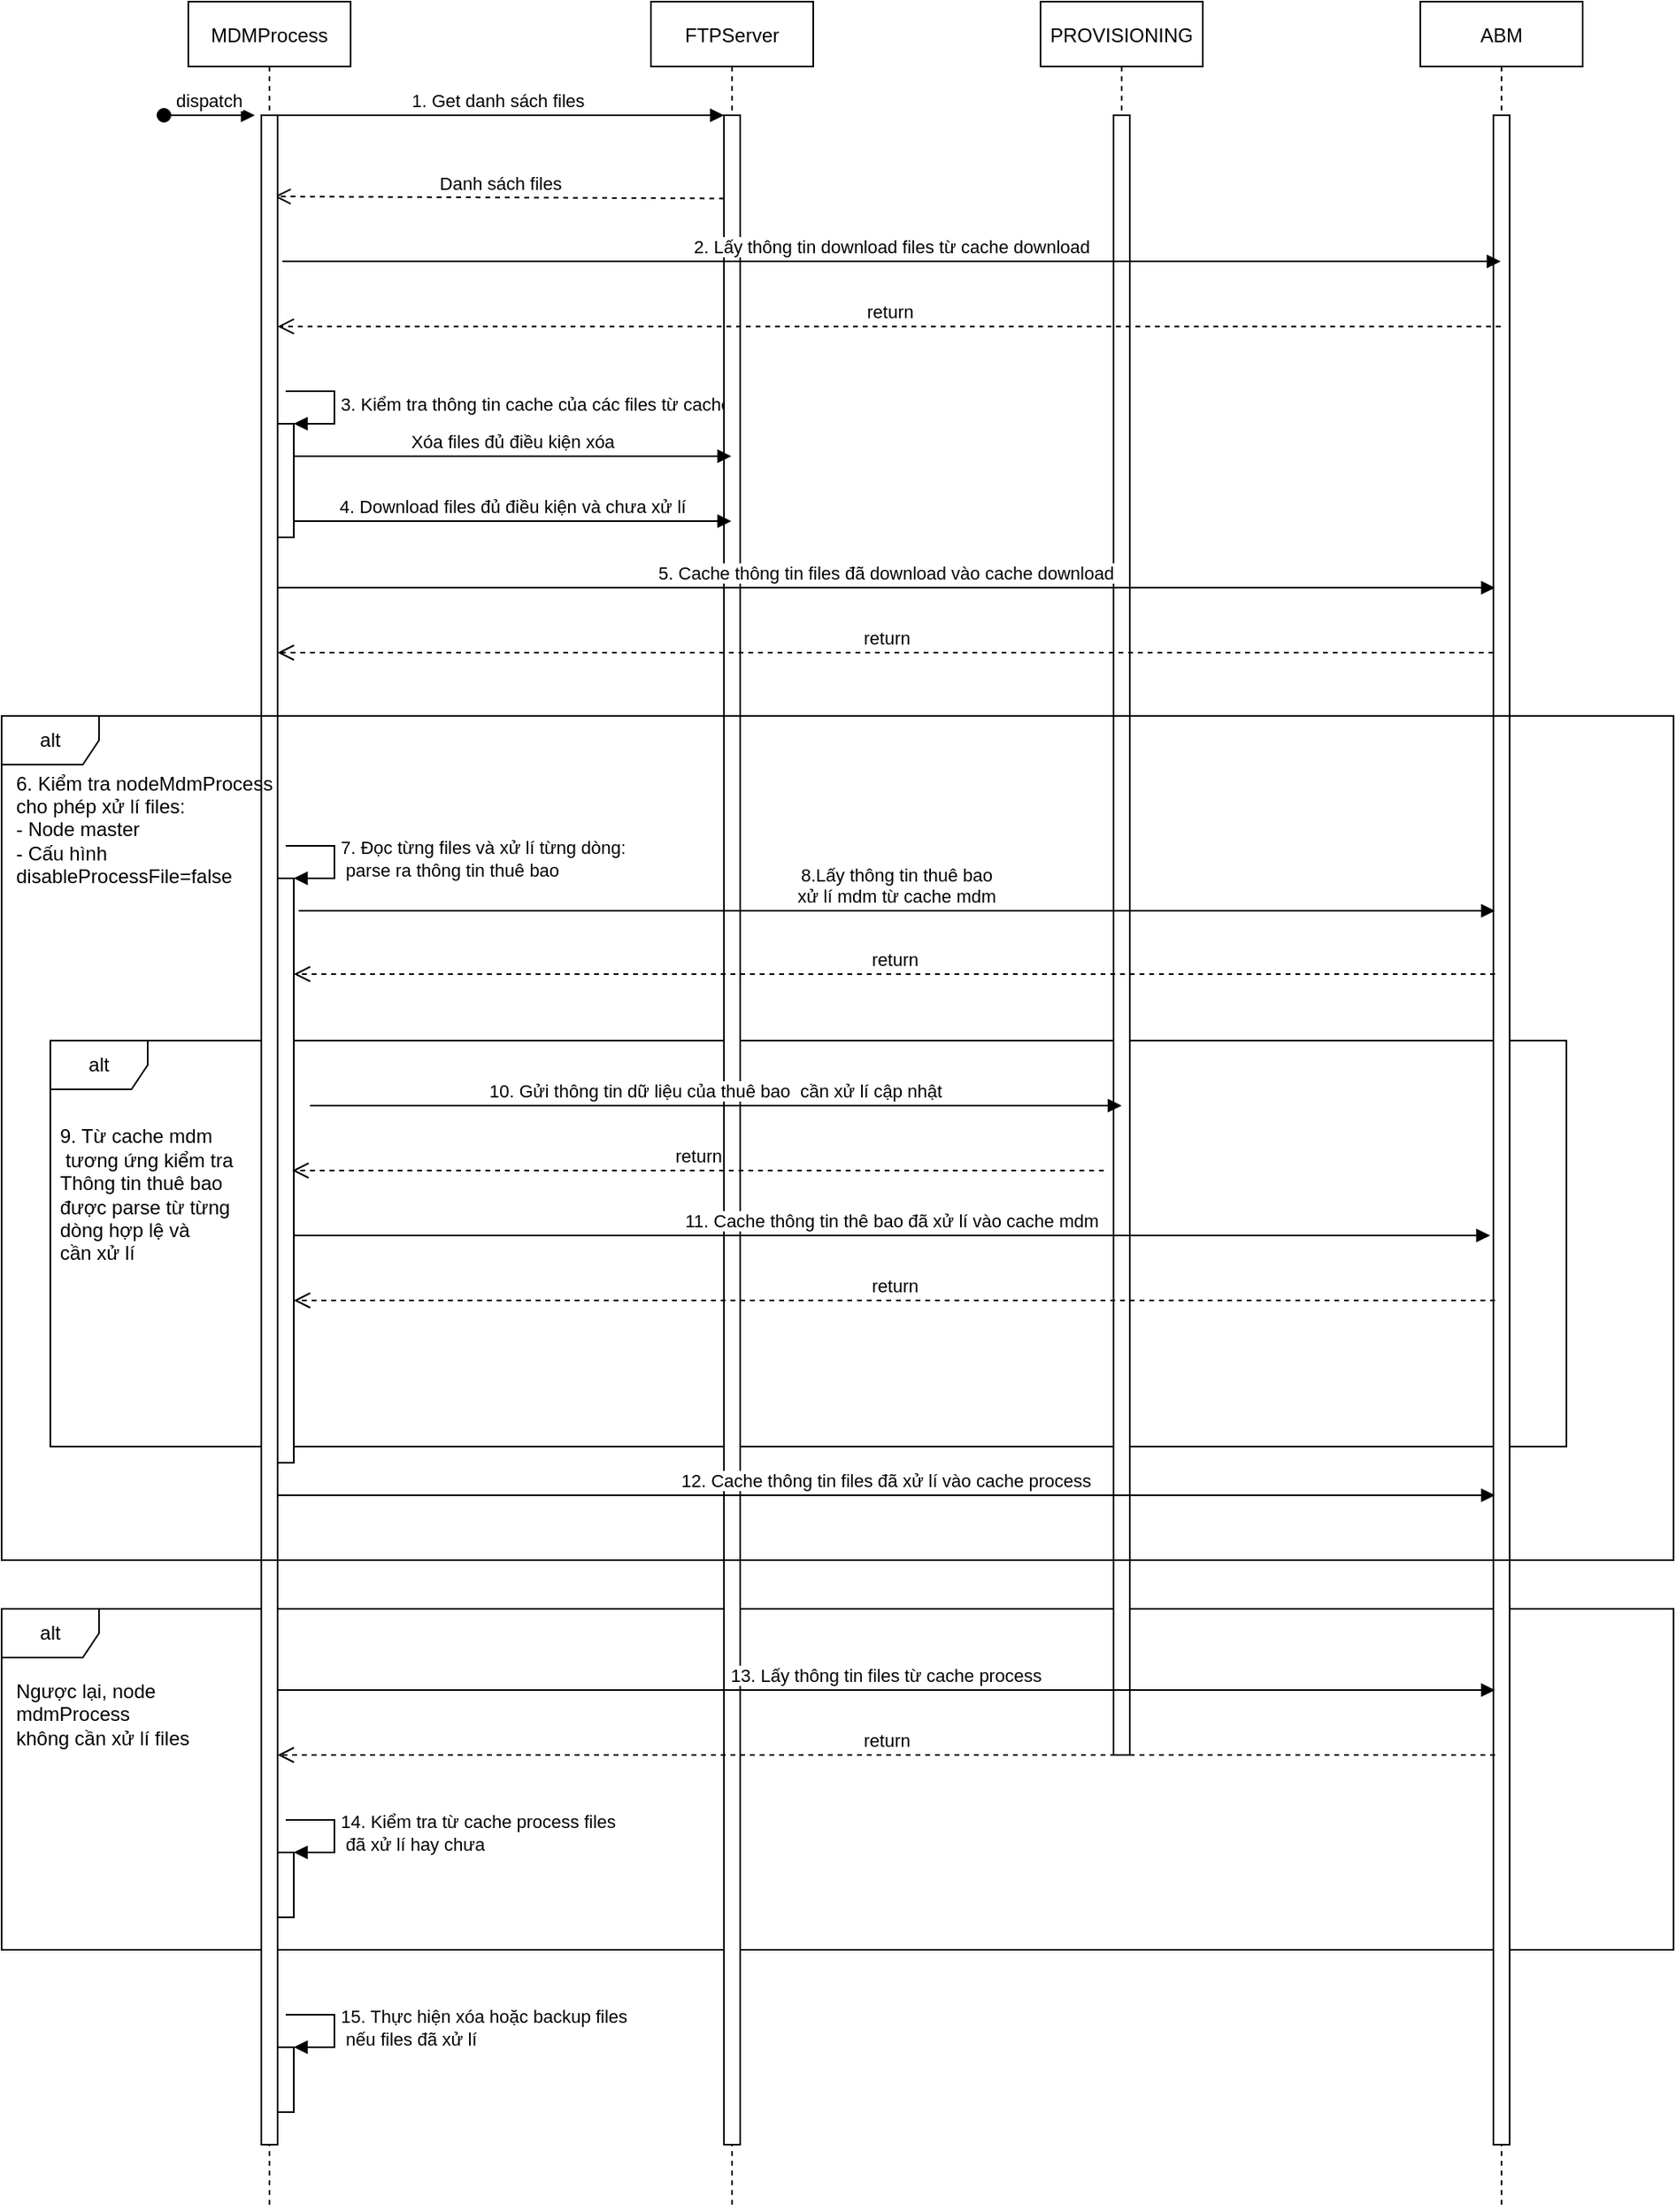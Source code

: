 <mxfile version="16.6.6" type="github">
  <diagram id="kgpKYQtTHZ0yAKxKKP6v" name="Page-1">
    <mxGraphModel dx="1422" dy="705" grid="1" gridSize="10" guides="1" tooltips="1" connect="1" arrows="1" fold="1" page="1" pageScale="1" pageWidth="850" pageHeight="1100" math="0" shadow="0">
      <root>
        <mxCell id="0" />
        <mxCell id="1" parent="0" />
        <mxCell id="vtGTpBDvWuEMaTytRT3X-57" value="alt" style="shape=umlFrame;whiteSpace=wrap;html=1;" vertex="1" parent="1">
          <mxGeometry y="1070" width="1030" height="210" as="geometry" />
        </mxCell>
        <mxCell id="vtGTpBDvWuEMaTytRT3X-53" value="alt" style="shape=umlFrame;whiteSpace=wrap;html=1;" vertex="1" parent="1">
          <mxGeometry x="30" y="720" width="934" height="250" as="geometry" />
        </mxCell>
        <mxCell id="3nuBFxr9cyL0pnOWT2aG-1" value="MDMProcess" style="shape=umlLifeline;perimeter=lifelinePerimeter;container=1;collapsible=0;recursiveResize=0;rounded=0;shadow=0;strokeWidth=1;" parent="1" vertex="1">
          <mxGeometry x="115" y="80" width="100" height="1360" as="geometry" />
        </mxCell>
        <mxCell id="3nuBFxr9cyL0pnOWT2aG-3" value="dispatch" style="verticalAlign=bottom;startArrow=oval;endArrow=block;startSize=8;shadow=0;strokeWidth=1;" parent="3nuBFxr9cyL0pnOWT2aG-1" edge="1">
          <mxGeometry relative="1" as="geometry">
            <mxPoint x="-15" y="70" as="sourcePoint" />
            <mxPoint x="41" y="70" as="targetPoint" />
          </mxGeometry>
        </mxCell>
        <mxCell id="vtGTpBDvWuEMaTytRT3X-18" value="Danh sách files" style="html=1;verticalAlign=bottom;endArrow=open;dashed=1;endSize=8;rounded=0;exitX=0;exitY=0.041;exitDx=0;exitDy=0;exitPerimeter=0;" edge="1" parent="3nuBFxr9cyL0pnOWT2aG-1" source="3nuBFxr9cyL0pnOWT2aG-6">
          <mxGeometry relative="1" as="geometry">
            <mxPoint x="335" y="120" as="sourcePoint" />
            <mxPoint x="53" y="120" as="targetPoint" />
          </mxGeometry>
        </mxCell>
        <mxCell id="3nuBFxr9cyL0pnOWT2aG-2" value="" style="points=[];perimeter=orthogonalPerimeter;rounded=0;shadow=0;strokeWidth=1;" parent="3nuBFxr9cyL0pnOWT2aG-1" vertex="1">
          <mxGeometry x="45" y="70" width="10" height="1250" as="geometry" />
        </mxCell>
        <mxCell id="vtGTpBDvWuEMaTytRT3X-31" value="" style="html=1;points=[];perimeter=orthogonalPerimeter;" vertex="1" parent="3nuBFxr9cyL0pnOWT2aG-1">
          <mxGeometry x="55" y="260" width="10" height="70" as="geometry" />
        </mxCell>
        <mxCell id="vtGTpBDvWuEMaTytRT3X-32" value="3. Kiểm tra thông tin cache của các files từ cache" style="edgeStyle=orthogonalEdgeStyle;html=1;align=left;spacingLeft=2;endArrow=block;rounded=0;entryX=1;entryY=0;" edge="1" target="vtGTpBDvWuEMaTytRT3X-31" parent="3nuBFxr9cyL0pnOWT2aG-1">
          <mxGeometry relative="1" as="geometry">
            <mxPoint x="60" y="240" as="sourcePoint" />
            <Array as="points">
              <mxPoint x="90" y="240" />
            </Array>
          </mxGeometry>
        </mxCell>
        <mxCell id="vtGTpBDvWuEMaTytRT3X-63" value="" style="html=1;points=[];perimeter=orthogonalPerimeter;" vertex="1" parent="3nuBFxr9cyL0pnOWT2aG-1">
          <mxGeometry x="55" y="1140" width="10" height="40" as="geometry" />
        </mxCell>
        <mxCell id="vtGTpBDvWuEMaTytRT3X-64" value="14. Kiểm tra từ cache process files&lt;br&gt;&amp;nbsp;đã xử lí hay chưa" style="edgeStyle=orthogonalEdgeStyle;html=1;align=left;spacingLeft=2;endArrow=block;rounded=0;entryX=1;entryY=0;" edge="1" target="vtGTpBDvWuEMaTytRT3X-63" parent="3nuBFxr9cyL0pnOWT2aG-1">
          <mxGeometry relative="1" as="geometry">
            <mxPoint x="60" y="1120" as="sourcePoint" />
            <Array as="points">
              <mxPoint x="90" y="1120" />
            </Array>
          </mxGeometry>
        </mxCell>
        <mxCell id="vtGTpBDvWuEMaTytRT3X-66" value="" style="html=1;points=[];perimeter=orthogonalPerimeter;" vertex="1" parent="3nuBFxr9cyL0pnOWT2aG-1">
          <mxGeometry x="55" y="1260" width="10" height="40" as="geometry" />
        </mxCell>
        <mxCell id="vtGTpBDvWuEMaTytRT3X-67" value="15. Thực hiện xóa hoặc backup files&lt;br&gt;&amp;nbsp;nếu files đã xử lí" style="edgeStyle=orthogonalEdgeStyle;html=1;align=left;spacingLeft=2;endArrow=block;rounded=0;entryX=1;entryY=0;" edge="1" parent="3nuBFxr9cyL0pnOWT2aG-1" target="vtGTpBDvWuEMaTytRT3X-66">
          <mxGeometry relative="1" as="geometry">
            <mxPoint x="60" y="1240" as="sourcePoint" />
            <Array as="points">
              <mxPoint x="90" y="1240" />
            </Array>
          </mxGeometry>
        </mxCell>
        <mxCell id="3nuBFxr9cyL0pnOWT2aG-5" value="FTPServer" style="shape=umlLifeline;perimeter=lifelinePerimeter;container=1;collapsible=0;recursiveResize=0;rounded=0;shadow=0;strokeWidth=1;" parent="1" vertex="1">
          <mxGeometry x="400" y="80" width="100" height="1360" as="geometry" />
        </mxCell>
        <mxCell id="3nuBFxr9cyL0pnOWT2aG-6" value="" style="points=[];perimeter=orthogonalPerimeter;rounded=0;shadow=0;strokeWidth=1;" parent="3nuBFxr9cyL0pnOWT2aG-5" vertex="1">
          <mxGeometry x="45" y="70" width="10" height="1250" as="geometry" />
        </mxCell>
        <mxCell id="3nuBFxr9cyL0pnOWT2aG-8" value="1. Get danh sách files " style="verticalAlign=bottom;endArrow=block;entryX=0;entryY=0;shadow=0;strokeWidth=1;" parent="1" source="3nuBFxr9cyL0pnOWT2aG-2" target="3nuBFxr9cyL0pnOWT2aG-6" edge="1">
          <mxGeometry relative="1" as="geometry">
            <mxPoint x="275" y="160" as="sourcePoint" />
          </mxGeometry>
        </mxCell>
        <mxCell id="vtGTpBDvWuEMaTytRT3X-3" value="PROVISIONING" style="shape=umlLifeline;perimeter=lifelinePerimeter;container=1;collapsible=0;recursiveResize=0;rounded=0;shadow=0;strokeWidth=1;" vertex="1" parent="1">
          <mxGeometry x="640" y="80" width="100" height="1080" as="geometry" />
        </mxCell>
        <mxCell id="vtGTpBDvWuEMaTytRT3X-19" value="" style="points=[];perimeter=orthogonalPerimeter;rounded=0;shadow=0;strokeWidth=1;" vertex="1" parent="vtGTpBDvWuEMaTytRT3X-3">
          <mxGeometry x="45" y="70" width="10" height="1010" as="geometry" />
        </mxCell>
        <mxCell id="vtGTpBDvWuEMaTytRT3X-5" value="ABM" style="shape=umlLifeline;perimeter=lifelinePerimeter;container=1;collapsible=0;recursiveResize=0;rounded=0;shadow=0;strokeWidth=1;" vertex="1" parent="1">
          <mxGeometry x="874" y="80" width="100" height="1360" as="geometry" />
        </mxCell>
        <mxCell id="vtGTpBDvWuEMaTytRT3X-6" value="" style="points=[];perimeter=orthogonalPerimeter;rounded=0;shadow=0;strokeWidth=1;" vertex="1" parent="vtGTpBDvWuEMaTytRT3X-5">
          <mxGeometry x="45" y="70" width="10" height="1250" as="geometry" />
        </mxCell>
        <mxCell id="vtGTpBDvWuEMaTytRT3X-16" value="2. Lấy thông tin download files từ cache download" style="verticalAlign=bottom;endArrow=block;shadow=0;strokeWidth=1;" edge="1" parent="1" target="vtGTpBDvWuEMaTytRT3X-5">
          <mxGeometry relative="1" as="geometry">
            <mxPoint x="173" y="240.0" as="sourcePoint" />
            <mxPoint x="445" y="240.0" as="targetPoint" />
          </mxGeometry>
        </mxCell>
        <mxCell id="vtGTpBDvWuEMaTytRT3X-20" value="5. Cache thông tin files đã download vào cache download" style="verticalAlign=bottom;endArrow=block;shadow=0;strokeWidth=1;" edge="1" parent="1">
          <mxGeometry relative="1" as="geometry">
            <mxPoint x="170" y="441" as="sourcePoint" />
            <mxPoint x="920" y="441" as="targetPoint" />
            <Array as="points">
              <mxPoint x="340" y="441" />
            </Array>
          </mxGeometry>
        </mxCell>
        <mxCell id="vtGTpBDvWuEMaTytRT3X-21" value="return" style="html=1;verticalAlign=bottom;endArrow=open;dashed=1;endSize=8;rounded=0;" edge="1" parent="1">
          <mxGeometry relative="1" as="geometry">
            <mxPoint x="919" y="481" as="sourcePoint" />
            <mxPoint x="170" y="481" as="targetPoint" />
          </mxGeometry>
        </mxCell>
        <mxCell id="vtGTpBDvWuEMaTytRT3X-24" value="alt" style="shape=umlFrame;whiteSpace=wrap;html=1;" vertex="1" parent="1">
          <mxGeometry y="520" width="1030" height="520" as="geometry" />
        </mxCell>
        <mxCell id="vtGTpBDvWuEMaTytRT3X-25" value="6. Kiểm tra nodeMdmProcess&amp;nbsp;&lt;br&gt;cho phép xử lí files:&amp;nbsp;&lt;br&gt;- Node master&lt;br&gt;- Cấu hình &lt;br&gt;disableProcessFile=false" style="text;html=1;align=left;verticalAlign=middle;resizable=0;points=[];autosize=1;strokeColor=none;fillColor=none;" vertex="1" parent="1">
          <mxGeometry x="7" y="550" width="180" height="80" as="geometry" />
        </mxCell>
        <mxCell id="vtGTpBDvWuEMaTytRT3X-28" value="return" style="html=1;verticalAlign=bottom;endArrow=open;dashed=1;endSize=8;rounded=0;" edge="1" parent="1" source="vtGTpBDvWuEMaTytRT3X-5">
          <mxGeometry relative="1" as="geometry">
            <mxPoint x="447" y="280.0" as="sourcePoint" />
            <mxPoint x="170" y="280.08" as="targetPoint" />
          </mxGeometry>
        </mxCell>
        <mxCell id="vtGTpBDvWuEMaTytRT3X-34" value="4. Download files đủ điều kiện và chưa xử lí" style="verticalAlign=bottom;endArrow=block;shadow=0;strokeWidth=1;" edge="1" parent="1">
          <mxGeometry relative="1" as="geometry">
            <mxPoint x="180" y="400" as="sourcePoint" />
            <mxPoint x="449.5" y="400" as="targetPoint" />
            <Array as="points">
              <mxPoint x="350" y="400" />
            </Array>
          </mxGeometry>
        </mxCell>
        <mxCell id="vtGTpBDvWuEMaTytRT3X-35" value="Xóa files đủ điều kiện xóa" style="verticalAlign=bottom;endArrow=block;shadow=0;strokeWidth=1;" edge="1" parent="1">
          <mxGeometry relative="1" as="geometry">
            <mxPoint x="180" y="360" as="sourcePoint" />
            <mxPoint x="449.5" y="360" as="targetPoint" />
            <Array as="points">
              <mxPoint x="350" y="360" />
            </Array>
          </mxGeometry>
        </mxCell>
        <mxCell id="vtGTpBDvWuEMaTytRT3X-36" value="" style="html=1;points=[];perimeter=orthogonalPerimeter;" vertex="1" parent="1">
          <mxGeometry x="170" y="620" width="10" height="360" as="geometry" />
        </mxCell>
        <mxCell id="vtGTpBDvWuEMaTytRT3X-37" value="7. Đọc từng files và xử lí từng dòng:&lt;br&gt;&amp;nbsp;parse ra thông tin thuê bao&amp;nbsp;" style="edgeStyle=orthogonalEdgeStyle;html=1;align=left;spacingLeft=2;endArrow=block;rounded=0;entryX=1;entryY=0;" edge="1" parent="1" target="vtGTpBDvWuEMaTytRT3X-36">
          <mxGeometry relative="1" as="geometry">
            <mxPoint x="175" y="600" as="sourcePoint" />
            <Array as="points">
              <mxPoint x="205" y="600" />
            </Array>
          </mxGeometry>
        </mxCell>
        <mxCell id="vtGTpBDvWuEMaTytRT3X-39" value="8.Lấy thông tin thuê bao &#xa;xử lí mdm từ cache mdm" style="verticalAlign=bottom;endArrow=block;shadow=0;strokeWidth=1;" edge="1" parent="1">
          <mxGeometry relative="1" as="geometry">
            <mxPoint x="183" y="640.0" as="sourcePoint" />
            <mxPoint x="920" y="640" as="targetPoint" />
          </mxGeometry>
        </mxCell>
        <mxCell id="vtGTpBDvWuEMaTytRT3X-40" value="return" style="html=1;verticalAlign=bottom;endArrow=open;dashed=1;endSize=8;rounded=0;" edge="1" parent="1">
          <mxGeometry relative="1" as="geometry">
            <mxPoint x="920" y="679" as="sourcePoint" />
            <mxPoint x="180" y="679" as="targetPoint" />
          </mxGeometry>
        </mxCell>
        <mxCell id="vtGTpBDvWuEMaTytRT3X-45" value="10. Gửi thông tin dữ liệu của thuê bao  cần xử lí cập nhật" style="verticalAlign=bottom;endArrow=block;shadow=0;strokeWidth=1;" edge="1" parent="1">
          <mxGeometry relative="1" as="geometry">
            <mxPoint x="190" y="760" as="sourcePoint" />
            <mxPoint x="690" y="760" as="targetPoint" />
            <Array as="points">
              <mxPoint x="370" y="760" />
              <mxPoint x="530" y="760" />
            </Array>
          </mxGeometry>
        </mxCell>
        <mxCell id="vtGTpBDvWuEMaTytRT3X-48" value="return" style="html=1;verticalAlign=bottom;endArrow=open;dashed=1;endSize=8;rounded=0;" edge="1" parent="1">
          <mxGeometry relative="1" as="geometry">
            <mxPoint x="679" y="800" as="sourcePoint" />
            <mxPoint x="179" y="800" as="targetPoint" />
          </mxGeometry>
        </mxCell>
        <mxCell id="vtGTpBDvWuEMaTytRT3X-52" value="return" style="html=1;verticalAlign=bottom;endArrow=open;dashed=1;endSize=8;rounded=0;" edge="1" parent="1">
          <mxGeometry relative="1" as="geometry">
            <mxPoint x="920" y="880" as="sourcePoint" />
            <mxPoint x="180" y="880" as="targetPoint" />
          </mxGeometry>
        </mxCell>
        <mxCell id="vtGTpBDvWuEMaTytRT3X-54" value="9. Từ cache mdm&lt;br&gt;&amp;nbsp;tương ứng kiểm tra&lt;br&gt;Thông tin thuê bao &lt;br&gt;được parse từ từng&amp;nbsp;&lt;br&gt;dòng hợp lệ và &lt;br&gt;cần xử lí" style="text;html=1;align=left;verticalAlign=middle;resizable=0;points=[];autosize=1;strokeColor=none;fillColor=none;" vertex="1" parent="1">
          <mxGeometry x="34" y="770" width="120" height="90" as="geometry" />
        </mxCell>
        <mxCell id="vtGTpBDvWuEMaTytRT3X-55" value="11. Cache thông tin thê bao đã xử lí vào cache mdm" style="verticalAlign=bottom;endArrow=block;shadow=0;strokeWidth=1;" edge="1" parent="1">
          <mxGeometry relative="1" as="geometry">
            <mxPoint x="180" y="840.0" as="sourcePoint" />
            <mxPoint x="917" y="840" as="targetPoint" />
          </mxGeometry>
        </mxCell>
        <mxCell id="vtGTpBDvWuEMaTytRT3X-56" value="12. Cache thông tin files đã xử lí vào cache process" style="verticalAlign=bottom;endArrow=block;shadow=0;strokeWidth=1;" edge="1" parent="1">
          <mxGeometry relative="1" as="geometry">
            <mxPoint x="170" y="1000" as="sourcePoint" />
            <mxPoint x="920" y="1000" as="targetPoint" />
          </mxGeometry>
        </mxCell>
        <mxCell id="vtGTpBDvWuEMaTytRT3X-58" value="Ngược lại, node &lt;br&gt;mdmProcess&lt;br&gt;không cần xử lí files" style="text;html=1;align=left;verticalAlign=middle;resizable=0;points=[];autosize=1;strokeColor=none;fillColor=none;" vertex="1" parent="1">
          <mxGeometry x="7" y="1110" width="120" height="50" as="geometry" />
        </mxCell>
        <mxCell id="vtGTpBDvWuEMaTytRT3X-59" value="13. Lấy thông tin files từ cache process" style="verticalAlign=bottom;endArrow=block;shadow=0;strokeWidth=1;" edge="1" parent="1">
          <mxGeometry relative="1" as="geometry">
            <mxPoint x="170" y="1120" as="sourcePoint" />
            <mxPoint x="920" y="1120" as="targetPoint" />
          </mxGeometry>
        </mxCell>
        <mxCell id="vtGTpBDvWuEMaTytRT3X-60" value="return" style="html=1;verticalAlign=bottom;endArrow=open;dashed=1;endSize=8;rounded=0;" edge="1" parent="1">
          <mxGeometry relative="1" as="geometry">
            <mxPoint x="920" y="1160" as="sourcePoint" />
            <mxPoint x="170" y="1160" as="targetPoint" />
          </mxGeometry>
        </mxCell>
      </root>
    </mxGraphModel>
  </diagram>
</mxfile>
